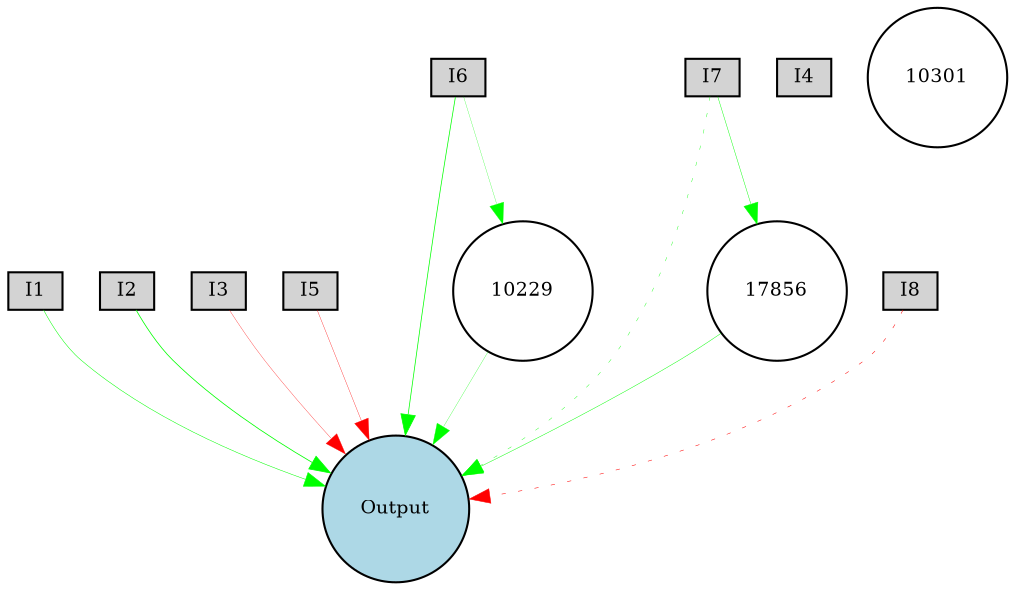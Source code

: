 digraph {
	node [fontsize=9 height=0.2 shape=circle width=0.2]
	I1 [fillcolor=lightgray shape=box style=filled]
	I2 [fillcolor=lightgray shape=box style=filled]
	I3 [fillcolor=lightgray shape=box style=filled]
	I4 [fillcolor=lightgray shape=box style=filled]
	I5 [fillcolor=lightgray shape=box style=filled]
	I6 [fillcolor=lightgray shape=box style=filled]
	I7 [fillcolor=lightgray shape=box style=filled]
	I8 [fillcolor=lightgray shape=box style=filled]
	Output [fillcolor=lightblue style=filled]
	10301 [fillcolor=white style=filled]
	10229 [fillcolor=white style=filled]
	17856 [fillcolor=white style=filled]
	I8 -> Output [color=red penwidth=0.2513518847702141 style=dotted]
	I7 -> Output [color=green penwidth=0.18580506195828927 style=dotted]
	I7 -> 17856 [color=green penwidth=0.21358670190690354 style=solid]
	I6 -> Output [color=green penwidth=0.3545863741626136 style=solid]
	I6 -> 10229 [color=green penwidth=0.12409661706102566 style=solid]
	I5 -> Output [color=red penwidth=0.16087014809851186 style=solid]
	I3 -> Output [color=red penwidth=0.1481064642108596 style=solid]
	I2 -> Output [color=green penwidth=0.37269209443585316 style=solid]
	I1 -> Output [color=green penwidth=0.24175373815985976 style=solid]
	10229 -> Output [color=green penwidth=0.13369224501715465 style=solid]
	17856 -> Output [color=green penwidth=0.22041602877799596 style=solid]
}
